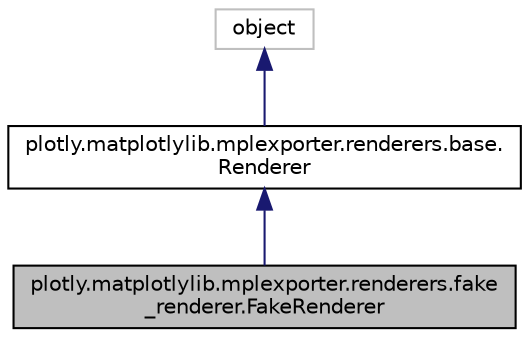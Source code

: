 digraph "plotly.matplotlylib.mplexporter.renderers.fake_renderer.FakeRenderer"
{
 // LATEX_PDF_SIZE
  edge [fontname="Helvetica",fontsize="10",labelfontname="Helvetica",labelfontsize="10"];
  node [fontname="Helvetica",fontsize="10",shape=record];
  Node1 [label="plotly.matplotlylib.mplexporter.renderers.fake\l_renderer.FakeRenderer",height=0.2,width=0.4,color="black", fillcolor="grey75", style="filled", fontcolor="black",tooltip=" "];
  Node2 -> Node1 [dir="back",color="midnightblue",fontsize="10",style="solid",fontname="Helvetica"];
  Node2 [label="plotly.matplotlylib.mplexporter.renderers.base.\lRenderer",height=0.2,width=0.4,color="black", fillcolor="white", style="filled",URL="$classplotly_1_1matplotlylib_1_1mplexporter_1_1renderers_1_1base_1_1_renderer.html",tooltip=" "];
  Node3 -> Node2 [dir="back",color="midnightblue",fontsize="10",style="solid",fontname="Helvetica"];
  Node3 [label="object",height=0.2,width=0.4,color="grey75", fillcolor="white", style="filled",tooltip=" "];
}
